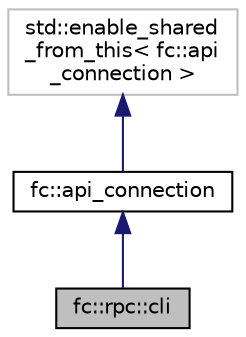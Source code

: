 digraph "fc::rpc::cli"
{
  edge [fontname="Helvetica",fontsize="10",labelfontname="Helvetica",labelfontsize="10"];
  node [fontname="Helvetica",fontsize="10",shape=record];
  Node0 [label="fc::rpc::cli",height=0.2,width=0.4,color="black", fillcolor="grey75", style="filled", fontcolor="black"];
  Node1 -> Node0 [dir="back",color="midnightblue",fontsize="10",style="solid",fontname="Helvetica"];
  Node1 [label="fc::api_connection",height=0.2,width=0.4,color="black", fillcolor="white", style="filled",URL="$classfc_1_1api__connection.html"];
  Node2 -> Node1 [dir="back",color="midnightblue",fontsize="10",style="solid",fontname="Helvetica"];
  Node2 [label="std::enable_shared\l_from_this\< fc::api\l_connection \>",height=0.2,width=0.4,color="grey75", fillcolor="white", style="filled"];
}
